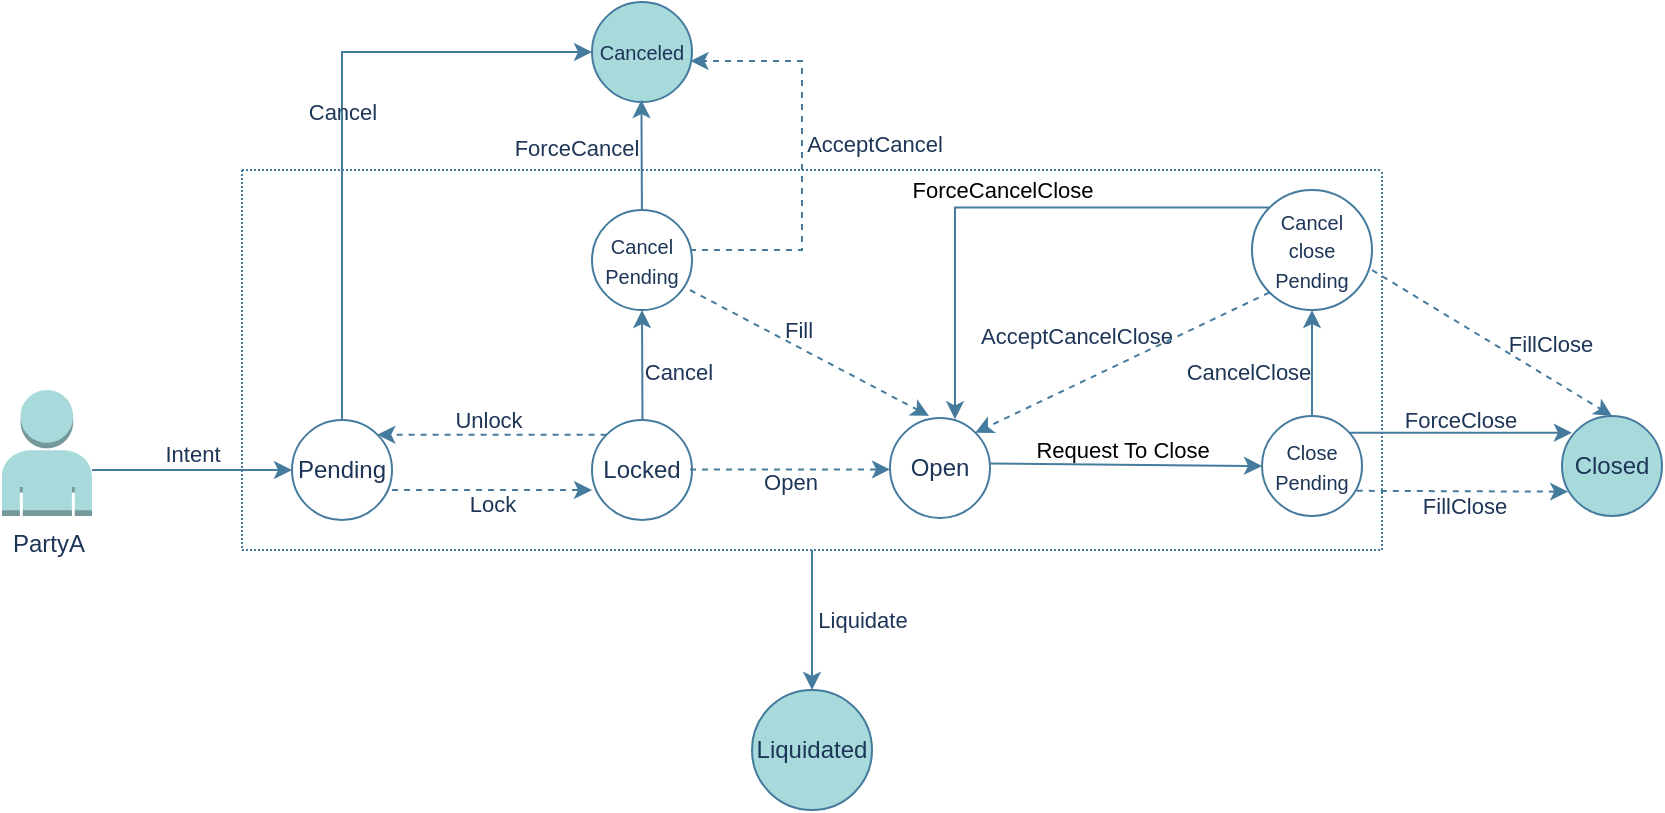 <mxfile version="21.6.8" type="device">
  <diagram name="Page-1" id="GMe8o8iiOTwic9QRTdHk">
    <mxGraphModel dx="3980" dy="577" grid="1" gridSize="10" guides="1" tooltips="1" connect="1" arrows="1" fold="1" page="1" pageScale="1" pageWidth="850" pageHeight="1100" math="0" shadow="0">
      <root>
        <mxCell id="0" />
        <mxCell id="1" parent="0" />
        <mxCell id="gNViNOeOfuOsEwbfFadT-2" value="PartyA" style="outlineConnect=0;dashed=0;verticalLabelPosition=bottom;verticalAlign=top;align=center;html=1;shape=mxgraph.aws3.user;fillColor=#A8DADC;labelBackgroundColor=none;strokeColor=#457B9D;fontColor=#1D3557;" parent="1" vertex="1">
          <mxGeometry x="-2540" y="310" width="45" height="63" as="geometry" />
        </mxCell>
        <mxCell id="gNViNOeOfuOsEwbfFadT-3" value="" style="endArrow=classic;html=1;rounded=0;labelBackgroundColor=none;strokeColor=#457B9D;fontColor=default;" parent="1" edge="1">
          <mxGeometry relative="1" as="geometry">
            <mxPoint x="-2495" y="350" as="sourcePoint" />
            <mxPoint x="-2395" y="350" as="targetPoint" />
          </mxGeometry>
        </mxCell>
        <mxCell id="gNViNOeOfuOsEwbfFadT-4" value="Intent" style="edgeLabel;resizable=0;html=1;align=center;verticalAlign=middle;labelBackgroundColor=none;fontColor=#1D3557;" parent="gNViNOeOfuOsEwbfFadT-3" connectable="0" vertex="1">
          <mxGeometry relative="1" as="geometry">
            <mxPoint y="-8" as="offset" />
          </mxGeometry>
        </mxCell>
        <mxCell id="gNViNOeOfuOsEwbfFadT-5" value="Pending" style="ellipse;whiteSpace=wrap;html=1;aspect=fixed;labelBackgroundColor=none;fillColor=#FFFFFF;strokeColor=#457B9D;fontColor=#1D3557;" parent="1" vertex="1">
          <mxGeometry x="-2395" y="325" width="50" height="50" as="geometry" />
        </mxCell>
        <mxCell id="gNViNOeOfuOsEwbfFadT-8" value="" style="endArrow=classic;html=1;rounded=0;dashed=1;labelBackgroundColor=none;strokeColor=#457B9D;fontColor=default;" parent="1" edge="1">
          <mxGeometry relative="1" as="geometry">
            <mxPoint x="-2345" y="360" as="sourcePoint" />
            <mxPoint x="-2245" y="360" as="targetPoint" />
          </mxGeometry>
        </mxCell>
        <mxCell id="gNViNOeOfuOsEwbfFadT-9" value="Lock" style="edgeLabel;resizable=0;html=1;align=center;verticalAlign=middle;labelBackgroundColor=none;fontColor=#1D3557;" parent="gNViNOeOfuOsEwbfFadT-8" connectable="0" vertex="1">
          <mxGeometry relative="1" as="geometry">
            <mxPoint y="7" as="offset" />
          </mxGeometry>
        </mxCell>
        <mxCell id="gNViNOeOfuOsEwbfFadT-11" value="Locked" style="ellipse;whiteSpace=wrap;html=1;aspect=fixed;labelBackgroundColor=none;fillColor=#FFFFFF;strokeColor=#457B9D;fontColor=#1D3557;" parent="1" vertex="1">
          <mxGeometry x="-2245" y="325" width="50" height="50" as="geometry" />
        </mxCell>
        <mxCell id="gNViNOeOfuOsEwbfFadT-12" value="" style="endArrow=classic;html=1;rounded=0;dashed=1;entryX=1;entryY=0;entryDx=0;entryDy=0;exitX=0;exitY=0;exitDx=0;exitDy=0;labelBackgroundColor=none;strokeColor=#457B9D;fontColor=default;" parent="1" source="gNViNOeOfuOsEwbfFadT-11" target="gNViNOeOfuOsEwbfFadT-5" edge="1">
          <mxGeometry relative="1" as="geometry">
            <mxPoint x="-2330" y="310" as="sourcePoint" />
            <mxPoint x="-2230" y="310" as="targetPoint" />
          </mxGeometry>
        </mxCell>
        <mxCell id="gNViNOeOfuOsEwbfFadT-14" value="Unlock" style="edgeLabel;html=1;align=center;verticalAlign=middle;resizable=0;points=[];labelBackgroundColor=none;fontColor=#1D3557;" parent="gNViNOeOfuOsEwbfFadT-12" vertex="1" connectable="0">
          <mxGeometry x="0.007" relative="1" as="geometry">
            <mxPoint x="-2" y="-8" as="offset" />
          </mxGeometry>
        </mxCell>
        <mxCell id="gNViNOeOfuOsEwbfFadT-17" value="Open" style="ellipse;whiteSpace=wrap;html=1;aspect=fixed;labelBackgroundColor=none;fillColor=#FFFFFF;strokeColor=#457B9D;fontColor=#1D3557;" parent="1" vertex="1">
          <mxGeometry x="-2096" y="324" width="50" height="50" as="geometry" />
        </mxCell>
        <mxCell id="gNViNOeOfuOsEwbfFadT-18" value="" style="endArrow=classic;html=1;rounded=0;dashed=1;labelBackgroundColor=none;strokeColor=#457B9D;fontColor=default;" parent="1" edge="1">
          <mxGeometry relative="1" as="geometry">
            <mxPoint x="-2196" y="349.71" as="sourcePoint" />
            <mxPoint x="-2096" y="349.71" as="targetPoint" />
          </mxGeometry>
        </mxCell>
        <mxCell id="gNViNOeOfuOsEwbfFadT-19" value="Open" style="edgeLabel;resizable=0;html=1;align=center;verticalAlign=middle;labelBackgroundColor=none;fontColor=#1D3557;" parent="gNViNOeOfuOsEwbfFadT-18" connectable="0" vertex="1">
          <mxGeometry relative="1" as="geometry">
            <mxPoint y="6" as="offset" />
          </mxGeometry>
        </mxCell>
        <mxCell id="gNViNOeOfuOsEwbfFadT-23" value="Request To Close" style="endArrow=classic;html=1;rounded=0;labelBackgroundColor=none;strokeColor=#457B9D;fontColor=default;" parent="1" edge="1">
          <mxGeometry x="-0.03" y="7" relative="1" as="geometry">
            <mxPoint x="-2046" y="346.71" as="sourcePoint" />
            <mxPoint x="-1910" y="348" as="targetPoint" />
            <mxPoint as="offset" />
          </mxGeometry>
        </mxCell>
        <mxCell id="gNViNOeOfuOsEwbfFadT-25" value="&lt;font style=&quot;font-size: 10px;&quot;&gt;Close Pending&lt;/font&gt;" style="ellipse;whiteSpace=wrap;html=1;aspect=fixed;labelBackgroundColor=none;fillColor=#FFFFFF;strokeColor=#457B9D;fontColor=#1D3557;" parent="1" vertex="1">
          <mxGeometry x="-1910" y="323" width="50" height="50" as="geometry" />
        </mxCell>
        <mxCell id="gNViNOeOfuOsEwbfFadT-26" value="" style="endArrow=classic;html=1;rounded=0;dashed=1;entryX=0.062;entryY=0.757;entryDx=0;entryDy=0;entryPerimeter=0;exitX=0.948;exitY=0.748;exitDx=0;exitDy=0;exitPerimeter=0;labelBackgroundColor=none;strokeColor=#457B9D;fontColor=default;" parent="1" source="gNViNOeOfuOsEwbfFadT-25" target="gNViNOeOfuOsEwbfFadT-28" edge="1">
          <mxGeometry relative="1" as="geometry">
            <mxPoint x="-1860" y="361" as="sourcePoint" />
            <mxPoint x="-1757.1" y="362.45" as="targetPoint" />
          </mxGeometry>
        </mxCell>
        <mxCell id="gNViNOeOfuOsEwbfFadT-27" value="FillClose" style="edgeLabel;resizable=0;html=1;align=center;verticalAlign=middle;labelBackgroundColor=none;fontColor=#1D3557;" parent="gNViNOeOfuOsEwbfFadT-26" connectable="0" vertex="1">
          <mxGeometry relative="1" as="geometry">
            <mxPoint y="7" as="offset" />
          </mxGeometry>
        </mxCell>
        <mxCell id="gNViNOeOfuOsEwbfFadT-28" value="Closed" style="ellipse;whiteSpace=wrap;html=1;aspect=fixed;labelBackgroundColor=none;fillColor=#A8DADC;strokeColor=#457B9D;fontColor=#1D3557;" parent="1" vertex="1">
          <mxGeometry x="-1760" y="323" width="50" height="50" as="geometry" />
        </mxCell>
        <mxCell id="gNViNOeOfuOsEwbfFadT-31" value="" style="endArrow=classic;html=1;rounded=0;edgeStyle=orthogonalEdgeStyle;exitX=0.5;exitY=0;exitDx=0;exitDy=0;entryX=0;entryY=0.5;entryDx=0;entryDy=0;labelBackgroundColor=none;strokeColor=#457B9D;fontColor=default;" parent="1" source="gNViNOeOfuOsEwbfFadT-5" target="gNViNOeOfuOsEwbfFadT-45" edge="1">
          <mxGeometry relative="1" as="geometry">
            <mxPoint x="-2370" y="375" as="sourcePoint" />
            <mxPoint x="-2310" y="290" as="targetPoint" />
            <Array as="points">
              <mxPoint x="-2370" y="141" />
            </Array>
          </mxGeometry>
        </mxCell>
        <mxCell id="gNViNOeOfuOsEwbfFadT-32" value="Cancel" style="edgeLabel;resizable=0;html=1;align=center;verticalAlign=middle;labelBackgroundColor=none;fontColor=#1D3557;" parent="gNViNOeOfuOsEwbfFadT-31" connectable="0" vertex="1">
          <mxGeometry relative="1" as="geometry" />
        </mxCell>
        <mxCell id="gNViNOeOfuOsEwbfFadT-38" value="" style="endArrow=classic;html=1;rounded=0;labelBackgroundColor=none;strokeColor=#457B9D;fontColor=default;" parent="1" edge="1">
          <mxGeometry relative="1" as="geometry">
            <mxPoint x="-2219.75" y="325" as="sourcePoint" />
            <mxPoint x="-2220" y="270" as="targetPoint" />
          </mxGeometry>
        </mxCell>
        <mxCell id="gNViNOeOfuOsEwbfFadT-39" value="Cancel" style="edgeLabel;resizable=0;html=1;align=center;verticalAlign=middle;labelBackgroundColor=none;fontColor=#1D3557;rotation=0;" parent="gNViNOeOfuOsEwbfFadT-38" connectable="0" vertex="1">
          <mxGeometry relative="1" as="geometry">
            <mxPoint x="18" y="3" as="offset" />
          </mxGeometry>
        </mxCell>
        <mxCell id="gNViNOeOfuOsEwbfFadT-41" value="&lt;font style=&quot;font-size: 10px;&quot;&gt;Cancel&lt;br&gt;Pending&lt;/font&gt;" style="ellipse;whiteSpace=wrap;html=1;aspect=fixed;labelBackgroundColor=none;fillColor=#FFFFFF;strokeColor=#457B9D;fontColor=#1D3557;" parent="1" vertex="1">
          <mxGeometry x="-2245" y="220" width="50" height="50" as="geometry" />
        </mxCell>
        <mxCell id="gNViNOeOfuOsEwbfFadT-42" value="" style="endArrow=classic;html=1;rounded=0;dashed=1;entryX=0.39;entryY=-0.021;entryDx=0;entryDy=0;entryPerimeter=0;labelBackgroundColor=none;strokeColor=#457B9D;fontColor=default;" parent="1" target="gNViNOeOfuOsEwbfFadT-17" edge="1">
          <mxGeometry relative="1" as="geometry">
            <mxPoint x="-2196" y="260" as="sourcePoint" />
            <mxPoint x="-2096" y="260" as="targetPoint" />
          </mxGeometry>
        </mxCell>
        <mxCell id="gNViNOeOfuOsEwbfFadT-43" value="Fill" style="edgeLabel;resizable=0;html=1;align=center;verticalAlign=middle;labelBackgroundColor=none;fontColor=#1D3557;" parent="gNViNOeOfuOsEwbfFadT-42" connectable="0" vertex="1">
          <mxGeometry relative="1" as="geometry">
            <mxPoint x="-6" y="-12" as="offset" />
          </mxGeometry>
        </mxCell>
        <mxCell id="gNViNOeOfuOsEwbfFadT-45" value="&lt;font style=&quot;font-size: 10px;&quot;&gt;Canceled&lt;/font&gt;" style="ellipse;whiteSpace=wrap;html=1;aspect=fixed;labelBackgroundColor=none;fillColor=#A8DADC;strokeColor=#457B9D;fontColor=#1D3557;" parent="1" vertex="1">
          <mxGeometry x="-2245" y="116" width="50" height="50" as="geometry" />
        </mxCell>
        <mxCell id="gNViNOeOfuOsEwbfFadT-46" value="" style="endArrow=classic;html=1;rounded=0;labelBackgroundColor=none;strokeColor=#457B9D;fontColor=default;" parent="1" edge="1">
          <mxGeometry relative="1" as="geometry">
            <mxPoint x="-2220.04" y="220" as="sourcePoint" />
            <mxPoint x="-2220.29" y="165" as="targetPoint" />
          </mxGeometry>
        </mxCell>
        <mxCell id="gNViNOeOfuOsEwbfFadT-47" value="ForceCancel" style="edgeLabel;resizable=0;html=1;align=center;verticalAlign=middle;labelBackgroundColor=none;fontColor=#1D3557;" parent="gNViNOeOfuOsEwbfFadT-46" connectable="0" vertex="1">
          <mxGeometry relative="1" as="geometry">
            <mxPoint x="-33" y="-4" as="offset" />
          </mxGeometry>
        </mxCell>
        <mxCell id="gNViNOeOfuOsEwbfFadT-48" value="" style="endArrow=classic;html=1;rounded=0;dashed=1;entryX=0.985;entryY=0.589;entryDx=0;entryDy=0;entryPerimeter=0;edgeStyle=orthogonalEdgeStyle;labelBackgroundColor=none;strokeColor=#457B9D;fontColor=default;" parent="1" target="gNViNOeOfuOsEwbfFadT-45" edge="1">
          <mxGeometry relative="1" as="geometry">
            <mxPoint x="-2196" y="240" as="sourcePoint" />
            <mxPoint x="-2096" y="240" as="targetPoint" />
            <Array as="points">
              <mxPoint x="-2140" y="240" />
              <mxPoint x="-2140" y="145" />
            </Array>
          </mxGeometry>
        </mxCell>
        <mxCell id="gNViNOeOfuOsEwbfFadT-49" value="AcceptCancel" style="edgeLabel;resizable=0;html=1;align=center;verticalAlign=middle;labelBackgroundColor=none;fontColor=#1D3557;" parent="gNViNOeOfuOsEwbfFadT-48" connectable="0" vertex="1">
          <mxGeometry relative="1" as="geometry">
            <mxPoint x="36" y="-6" as="offset" />
          </mxGeometry>
        </mxCell>
        <mxCell id="gNViNOeOfuOsEwbfFadT-51" value="" style="endArrow=classic;html=1;rounded=0;entryX=0.099;entryY=0.168;entryDx=0;entryDy=0;exitX=1;exitY=0;exitDx=0;exitDy=0;entryPerimeter=0;labelBackgroundColor=none;strokeColor=#457B9D;fontColor=default;" parent="1" target="gNViNOeOfuOsEwbfFadT-28" edge="1">
          <mxGeometry relative="1" as="geometry">
            <mxPoint x="-1866.322" y="331.322" as="sourcePoint" />
            <mxPoint x="-1751.678" y="331.322" as="targetPoint" />
          </mxGeometry>
        </mxCell>
        <mxCell id="gNViNOeOfuOsEwbfFadT-52" value="ForceClose" style="edgeLabel;resizable=0;html=1;align=center;verticalAlign=middle;labelBackgroundColor=none;fontColor=#1D3557;" parent="gNViNOeOfuOsEwbfFadT-51" connectable="0" vertex="1">
          <mxGeometry relative="1" as="geometry">
            <mxPoint y="-7" as="offset" />
          </mxGeometry>
        </mxCell>
        <mxCell id="gNViNOeOfuOsEwbfFadT-53" value="" style="endArrow=classic;html=1;rounded=0;exitX=0.5;exitY=0;exitDx=0;exitDy=0;labelBackgroundColor=none;strokeColor=#457B9D;fontColor=default;" parent="1" source="gNViNOeOfuOsEwbfFadT-25" edge="1">
          <mxGeometry relative="1" as="geometry">
            <mxPoint x="-1890" y="320" as="sourcePoint" />
            <mxPoint x="-1885" y="270" as="targetPoint" />
          </mxGeometry>
        </mxCell>
        <mxCell id="gNViNOeOfuOsEwbfFadT-54" value="CancelClose" style="edgeLabel;resizable=0;html=1;align=center;verticalAlign=middle;labelBackgroundColor=none;fontColor=#1D3557;" parent="gNViNOeOfuOsEwbfFadT-53" connectable="0" vertex="1">
          <mxGeometry relative="1" as="geometry">
            <mxPoint x="-32" y="4" as="offset" />
          </mxGeometry>
        </mxCell>
        <mxCell id="gNViNOeOfuOsEwbfFadT-55" value="&lt;font style=&quot;font-size: 10px;&quot;&gt;Cancel&lt;br&gt;close&lt;br&gt;Pending&lt;/font&gt;" style="ellipse;whiteSpace=wrap;html=1;aspect=fixed;labelBackgroundColor=none;fillColor=#FFFFFF;strokeColor=#457B9D;fontColor=#1D3557;" parent="1" vertex="1">
          <mxGeometry x="-1915" y="210" width="60" height="60" as="geometry" />
        </mxCell>
        <mxCell id="gNViNOeOfuOsEwbfFadT-56" value="" style="endArrow=classic;html=1;rounded=0;dashed=1;entryX=0.5;entryY=0;entryDx=0;entryDy=0;exitX=0.948;exitY=0.748;exitDx=0;exitDy=0;exitPerimeter=0;labelBackgroundColor=none;strokeColor=#457B9D;fontColor=default;" parent="1" target="gNViNOeOfuOsEwbfFadT-28" edge="1">
          <mxGeometry relative="1" as="geometry">
            <mxPoint x="-1855" y="250" as="sourcePoint" />
            <mxPoint x="-1749" y="251" as="targetPoint" />
          </mxGeometry>
        </mxCell>
        <mxCell id="gNViNOeOfuOsEwbfFadT-57" value="FillClose" style="edgeLabel;resizable=0;html=1;align=center;verticalAlign=middle;labelBackgroundColor=none;fontColor=#1D3557;" parent="gNViNOeOfuOsEwbfFadT-56" connectable="0" vertex="1">
          <mxGeometry relative="1" as="geometry">
            <mxPoint x="29" as="offset" />
          </mxGeometry>
        </mxCell>
        <mxCell id="gNViNOeOfuOsEwbfFadT-58" value="" style="endArrow=classic;html=1;rounded=0;dashed=1;entryX=1;entryY=0;entryDx=0;entryDy=0;exitX=0;exitY=1;exitDx=0;exitDy=0;labelBackgroundColor=none;strokeColor=#457B9D;fontColor=default;" parent="1" source="gNViNOeOfuOsEwbfFadT-55" target="gNViNOeOfuOsEwbfFadT-17" edge="1">
          <mxGeometry relative="1" as="geometry">
            <mxPoint x="-2050" y="250" as="sourcePoint" />
            <mxPoint x="-1930" y="323" as="targetPoint" />
          </mxGeometry>
        </mxCell>
        <mxCell id="gNViNOeOfuOsEwbfFadT-59" value="AcceptCancelClose" style="edgeLabel;resizable=0;html=1;align=center;verticalAlign=middle;labelBackgroundColor=none;fontColor=#1D3557;" parent="gNViNOeOfuOsEwbfFadT-58" connectable="0" vertex="1">
          <mxGeometry relative="1" as="geometry">
            <mxPoint x="-23" y="-14" as="offset" />
          </mxGeometry>
        </mxCell>
        <mxCell id="gNViNOeOfuOsEwbfFadT-60" value="ForceCancelClose" style="endArrow=classic;html=1;rounded=0;exitX=0;exitY=0;exitDx=0;exitDy=0;entryX=0.65;entryY=0.013;entryDx=0;entryDy=0;entryPerimeter=0;edgeStyle=orthogonalEdgeStyle;labelBackgroundColor=none;strokeColor=#457B9D;fontColor=default;" parent="1" source="gNViNOeOfuOsEwbfFadT-55" target="gNViNOeOfuOsEwbfFadT-17" edge="1">
          <mxGeometry x="0.017" y="-9" relative="1" as="geometry">
            <mxPoint x="-2046" y="160.0" as="sourcePoint" />
            <mxPoint x="-1910" y="161.29" as="targetPoint" />
            <mxPoint as="offset" />
          </mxGeometry>
        </mxCell>
        <mxCell id="gNViNOeOfuOsEwbfFadT-62" value="" style="swimlane;startSize=0;dashed=1;dashPattern=1 1;labelBackgroundColor=none;fillColor=#A8DADC;strokeColor=#457B9D;fontColor=#1D3557;" parent="1" vertex="1">
          <mxGeometry x="-2420" y="200" width="570" height="190" as="geometry">
            <mxRectangle x="-2420" y="200" width="50" height="40" as="alternateBounds" />
          </mxGeometry>
        </mxCell>
        <mxCell id="gNViNOeOfuOsEwbfFadT-63" value="" style="endArrow=classic;html=1;rounded=0;exitX=0.5;exitY=1;exitDx=0;exitDy=0;labelBackgroundColor=none;strokeColor=#457B9D;fontColor=default;" parent="1" source="gNViNOeOfuOsEwbfFadT-62" edge="1">
          <mxGeometry relative="1" as="geometry">
            <mxPoint x="-2160" y="450" as="sourcePoint" />
            <mxPoint x="-2135" y="460" as="targetPoint" />
          </mxGeometry>
        </mxCell>
        <mxCell id="gNViNOeOfuOsEwbfFadT-64" value="Liquidate" style="edgeLabel;resizable=0;html=1;align=center;verticalAlign=middle;labelBackgroundColor=none;fontColor=#1D3557;" parent="gNViNOeOfuOsEwbfFadT-63" connectable="0" vertex="1">
          <mxGeometry relative="1" as="geometry">
            <mxPoint x="25" as="offset" />
          </mxGeometry>
        </mxCell>
        <mxCell id="gNViNOeOfuOsEwbfFadT-65" value="Liquidated" style="ellipse;whiteSpace=wrap;html=1;aspect=fixed;labelBackgroundColor=none;fillColor=#A8DADC;strokeColor=#457B9D;fontColor=#1D3557;" parent="1" vertex="1">
          <mxGeometry x="-2165" y="460" width="60" height="60" as="geometry" />
        </mxCell>
      </root>
    </mxGraphModel>
  </diagram>
</mxfile>
